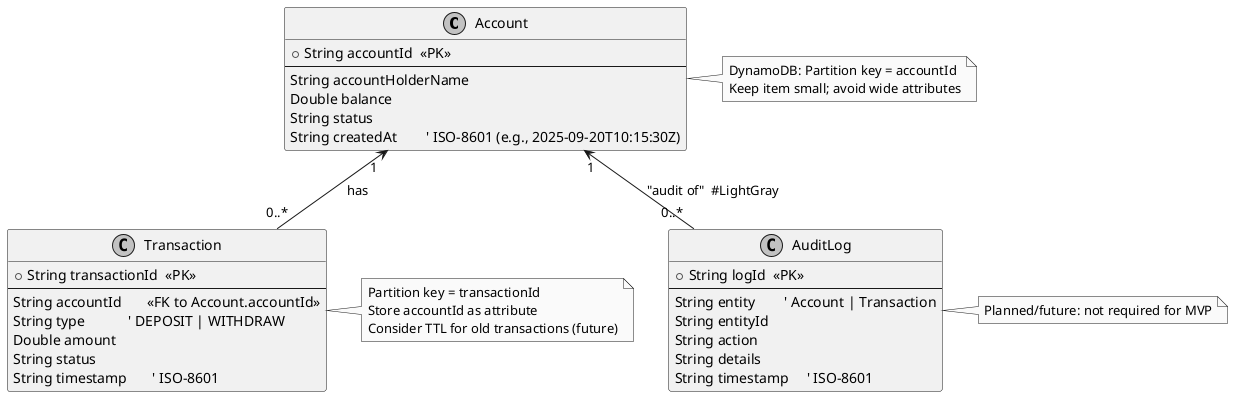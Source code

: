@startuml
' ER-style diagram for Banking Transaction System (MVP)

skinparam shadowing false
skinparam monochrome true

class Account {
  +String accountId  <<PK>>
  --
  String accountHolderName
  Double balance
  String status
  String createdAt        ' ISO-8601 (e.g., 2025-09-20T10:15:30Z)
}

class Transaction {
  +String transactionId  <<PK>>
  --
  String accountId       <<FK to Account.accountId>>
  String type            ' DEPOSIT | WITHDRAW
  Double amount
  String status
  String timestamp       ' ISO-8601
}

class AuditLog {
  +String logId  <<PK>>
  --
  String entity        ' Account | Transaction
  String entityId
  String action
  String details
  String timestamp     ' ISO-8601
}

' Relationships (conceptual)
Account "1" <-- "0..*" Transaction : "has"
Account "1" <-- "0..*" AuditLog    : "audit of"  #LightGray

note right of Account
  DynamoDB: Partition key = accountId
  Keep item small; avoid wide attributes
end note

note right of Transaction
  Partition key = transactionId
  Store accountId as attribute
  Consider TTL for old transactions (future)
end note

note right of AuditLog
  Planned/future: not required for MVP
end note

@enduml